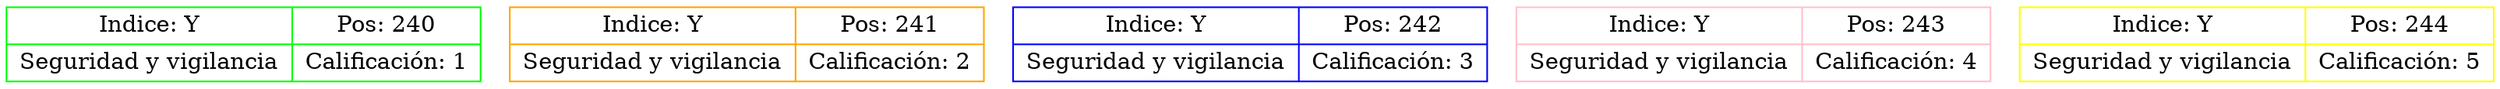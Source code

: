 digraph Daniel48{
node[shape=record];
node240[color=green, fillcolor=orange, label="{Indice: Y|Seguridad y vigilancia}|{Pos: 240|Calificación: 1}"];
node241[color=orange, fillcolor=yellow, label="{Indice: Y|Seguridad y vigilancia}|{Pos: 241|Calificación: 2}"];
node242[color=blue, fillcolor=red, label="{Indice: Y|Seguridad y vigilancia}|{Pos: 242|Calificación: 3}"];
node243[color=pink, fillcolor=red, label="{Indice: Y|Seguridad y vigilancia}|{Pos: 243|Calificación: 4}"];
node244[color=yellow, fillcolor=red, label="{Indice: Y|Seguridad y vigilancia}|{Pos: 244|Calificación: 5}"];
}